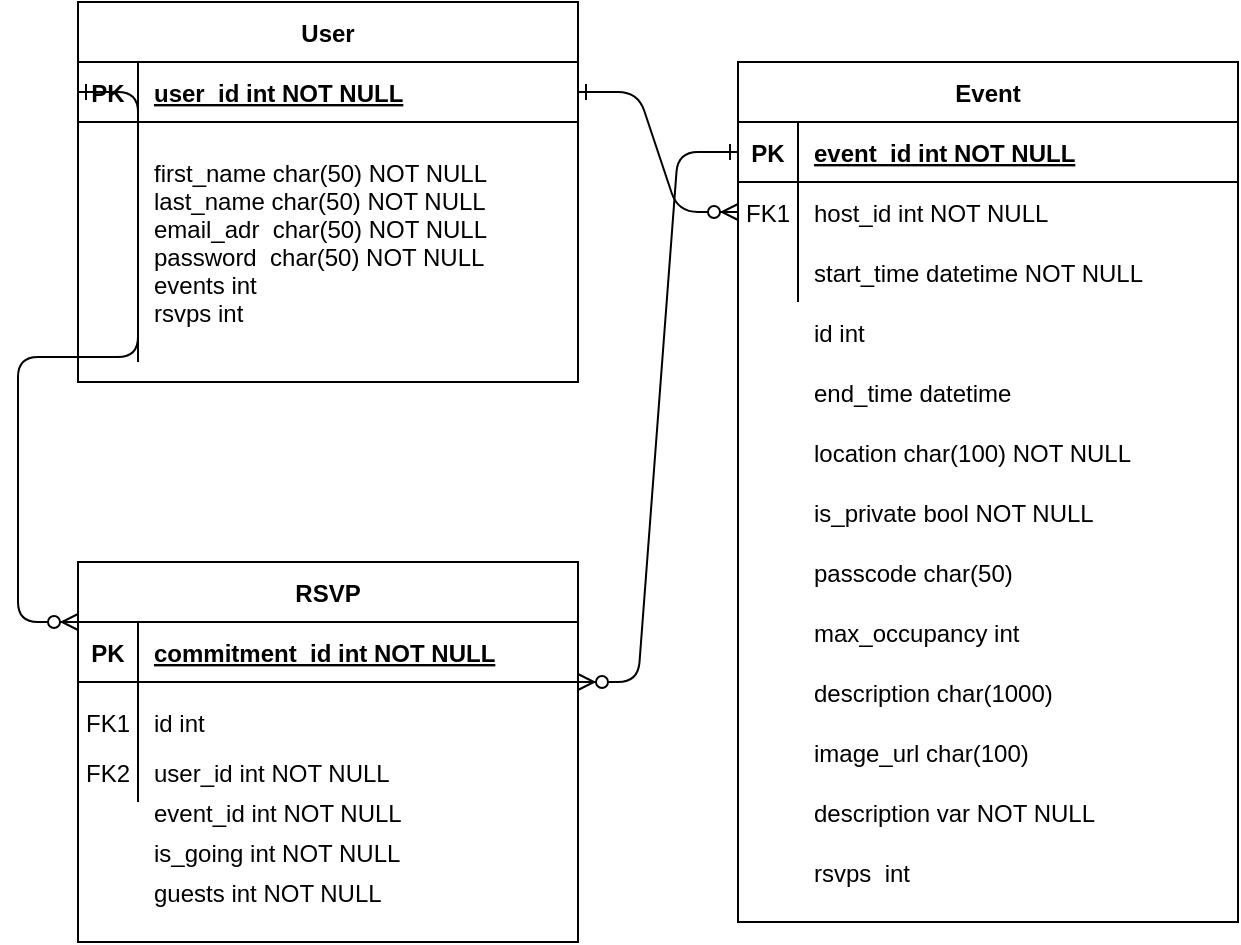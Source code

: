<?xml version="1.0" encoding="UTF-8"?>
<mxfile version="14.6.6" type="device"><diagram id="Cgv8RIEXXukTsyZFJAj4" name="Page-1"><mxGraphModel dx="744" dy="792" grid="1" gridSize="10" guides="1" tooltips="1" connect="1" arrows="1" fold="1" page="1" pageScale="1" pageWidth="850" pageHeight="1100" math="0" shadow="0"><root><mxCell id="0"/><mxCell id="1" parent="0"/><mxCell id="fA5prRzX463CcN-DM-n_-1" value="" style="edgeStyle=entityRelationEdgeStyle;endArrow=ERzeroToMany;startArrow=ERone;endFill=1;startFill=0;" edge="1" parent="1" source="fA5prRzX463CcN-DM-n_-13" target="fA5prRzX463CcN-DM-n_-6"><mxGeometry width="100" height="100" relative="1" as="geometry"><mxPoint x="300" y="670" as="sourcePoint"/><mxPoint x="400" y="570" as="targetPoint"/></mxGeometry></mxCell><mxCell id="fA5prRzX463CcN-DM-n_-2" value="Event" style="shape=table;startSize=30;container=1;collapsible=1;childLayout=tableLayout;fixedRows=1;rowLines=0;fontStyle=1;align=center;resizeLast=1;" vertex="1" parent="1"><mxGeometry x="410" y="50" width="250" height="430" as="geometry"/></mxCell><mxCell id="fA5prRzX463CcN-DM-n_-3" value="" style="shape=partialRectangle;collapsible=0;dropTarget=0;pointerEvents=0;fillColor=none;points=[[0,0.5],[1,0.5]];portConstraint=eastwest;top=0;left=0;right=0;bottom=1;" vertex="1" parent="fA5prRzX463CcN-DM-n_-2"><mxGeometry y="30" width="250" height="30" as="geometry"/></mxCell><mxCell id="fA5prRzX463CcN-DM-n_-4" value="PK" style="shape=partialRectangle;overflow=hidden;connectable=0;fillColor=none;top=0;left=0;bottom=0;right=0;fontStyle=1;" vertex="1" parent="fA5prRzX463CcN-DM-n_-3"><mxGeometry width="30" height="30" as="geometry"/></mxCell><mxCell id="fA5prRzX463CcN-DM-n_-5" value="event_id int NOT NULL " style="shape=partialRectangle;overflow=hidden;connectable=0;fillColor=none;top=0;left=0;bottom=0;right=0;align=left;spacingLeft=6;fontStyle=5;" vertex="1" parent="fA5prRzX463CcN-DM-n_-3"><mxGeometry x="30" width="220" height="30" as="geometry"/></mxCell><mxCell id="fA5prRzX463CcN-DM-n_-6" value="" style="shape=partialRectangle;collapsible=0;dropTarget=0;pointerEvents=0;fillColor=none;points=[[0,0.5],[1,0.5]];portConstraint=eastwest;top=0;left=0;right=0;bottom=0;" vertex="1" parent="fA5prRzX463CcN-DM-n_-2"><mxGeometry y="60" width="250" height="30" as="geometry"/></mxCell><mxCell id="fA5prRzX463CcN-DM-n_-7" value="FK1" style="shape=partialRectangle;overflow=hidden;connectable=0;fillColor=none;top=0;left=0;bottom=0;right=0;" vertex="1" parent="fA5prRzX463CcN-DM-n_-6"><mxGeometry width="30" height="30" as="geometry"/></mxCell><mxCell id="fA5prRzX463CcN-DM-n_-8" value="host_id int NOT NULL" style="shape=partialRectangle;overflow=hidden;connectable=0;fillColor=none;top=0;left=0;bottom=0;right=0;align=left;spacingLeft=6;" vertex="1" parent="fA5prRzX463CcN-DM-n_-6"><mxGeometry x="30" width="220" height="30" as="geometry"/></mxCell><mxCell id="fA5prRzX463CcN-DM-n_-9" value="" style="shape=partialRectangle;collapsible=0;dropTarget=0;pointerEvents=0;fillColor=none;points=[[0,0.5],[1,0.5]];portConstraint=eastwest;top=0;left=0;right=0;bottom=0;" vertex="1" parent="fA5prRzX463CcN-DM-n_-2"><mxGeometry y="90" width="250" height="30" as="geometry"/></mxCell><mxCell id="fA5prRzX463CcN-DM-n_-10" value="" style="shape=partialRectangle;overflow=hidden;connectable=0;fillColor=none;top=0;left=0;bottom=0;right=0;" vertex="1" parent="fA5prRzX463CcN-DM-n_-9"><mxGeometry width="30" height="30" as="geometry"/></mxCell><mxCell id="fA5prRzX463CcN-DM-n_-11" value="start_time datetime NOT NULL" style="shape=partialRectangle;overflow=hidden;connectable=0;fillColor=none;top=0;left=0;bottom=0;right=0;align=left;spacingLeft=6;" vertex="1" parent="fA5prRzX463CcN-DM-n_-9"><mxGeometry x="30" width="220" height="30" as="geometry"/></mxCell><mxCell id="fA5prRzX463CcN-DM-n_-12" value="User" style="shape=table;startSize=30;container=1;collapsible=1;childLayout=tableLayout;fixedRows=1;rowLines=0;fontStyle=1;align=center;resizeLast=1;" vertex="1" parent="1"><mxGeometry x="80" y="20" width="250" height="190" as="geometry"/></mxCell><mxCell id="fA5prRzX463CcN-DM-n_-13" value="" style="shape=partialRectangle;collapsible=0;dropTarget=0;pointerEvents=0;fillColor=none;points=[[0,0.5],[1,0.5]];portConstraint=eastwest;top=0;left=0;right=0;bottom=1;" vertex="1" parent="fA5prRzX463CcN-DM-n_-12"><mxGeometry y="30" width="250" height="30" as="geometry"/></mxCell><mxCell id="fA5prRzX463CcN-DM-n_-14" value="PK" style="shape=partialRectangle;overflow=hidden;connectable=0;fillColor=none;top=0;left=0;bottom=0;right=0;fontStyle=1;" vertex="1" parent="fA5prRzX463CcN-DM-n_-13"><mxGeometry width="30" height="30" as="geometry"/></mxCell><mxCell id="fA5prRzX463CcN-DM-n_-15" value="user_id int NOT NULL " style="shape=partialRectangle;overflow=hidden;connectable=0;fillColor=none;top=0;left=0;bottom=0;right=0;align=left;spacingLeft=6;fontStyle=5;" vertex="1" parent="fA5prRzX463CcN-DM-n_-13"><mxGeometry x="30" width="220" height="30" as="geometry"/></mxCell><mxCell id="fA5prRzX463CcN-DM-n_-16" value="" style="shape=partialRectangle;collapsible=0;dropTarget=0;pointerEvents=0;fillColor=none;points=[[0,0.5],[1,0.5]];portConstraint=eastwest;top=0;left=0;right=0;bottom=0;" vertex="1" parent="fA5prRzX463CcN-DM-n_-12"><mxGeometry y="60" width="250" height="120" as="geometry"/></mxCell><mxCell id="fA5prRzX463CcN-DM-n_-17" value="" style="shape=partialRectangle;overflow=hidden;connectable=0;fillColor=none;top=0;left=0;bottom=0;right=0;" vertex="1" parent="fA5prRzX463CcN-DM-n_-16"><mxGeometry width="30" height="120" as="geometry"/></mxCell><mxCell id="fA5prRzX463CcN-DM-n_-18" value="first_name char(50) NOT NULL&#10;last_name char(50) NOT NULL&#10;email_adr  char(50) NOT NULL&#10;password  char(50) NOT NULL&#10;events int&#10;rsvps int" style="shape=partialRectangle;overflow=hidden;connectable=0;fillColor=none;top=0;left=0;bottom=0;right=0;align=left;spacingLeft=6;" vertex="1" parent="fA5prRzX463CcN-DM-n_-16"><mxGeometry x="30" width="220" height="120" as="geometry"/></mxCell><mxCell id="fA5prRzX463CcN-DM-n_-19" value="" style="shape=partialRectangle;collapsible=0;dropTarget=0;pointerEvents=0;fillColor=none;points=[[0,0.5],[1,0.5]];portConstraint=eastwest;top=0;left=0;right=0;bottom=0;" vertex="1" parent="1"><mxGeometry x="410" y="200" width="250" height="30" as="geometry"/></mxCell><mxCell id="fA5prRzX463CcN-DM-n_-20" value="" style="shape=partialRectangle;overflow=hidden;connectable=0;fillColor=none;top=0;left=0;bottom=0;right=0;" vertex="1" parent="fA5prRzX463CcN-DM-n_-19"><mxGeometry width="30" height="30" as="geometry"/></mxCell><mxCell id="fA5prRzX463CcN-DM-n_-21" value="end_time datetime" style="shape=partialRectangle;overflow=hidden;connectable=0;fillColor=none;top=0;left=0;bottom=0;right=0;align=left;spacingLeft=6;" vertex="1" parent="fA5prRzX463CcN-DM-n_-19"><mxGeometry x="30" width="220" height="30" as="geometry"/></mxCell><mxCell id="fA5prRzX463CcN-DM-n_-22" value="" style="shape=partialRectangle;collapsible=0;dropTarget=0;pointerEvents=0;fillColor=none;points=[[0,0.5],[1,0.5]];portConstraint=eastwest;top=0;left=0;right=0;bottom=0;" vertex="1" parent="1"><mxGeometry x="410" y="230" width="250" height="30" as="geometry"/></mxCell><mxCell id="fA5prRzX463CcN-DM-n_-23" value="" style="shape=partialRectangle;overflow=hidden;connectable=0;fillColor=none;top=0;left=0;bottom=0;right=0;" vertex="1" parent="fA5prRzX463CcN-DM-n_-22"><mxGeometry width="30" height="30" as="geometry"/></mxCell><mxCell id="fA5prRzX463CcN-DM-n_-24" value="location char(100) NOT NULL" style="shape=partialRectangle;overflow=hidden;connectable=0;fillColor=none;top=0;left=0;bottom=0;right=0;align=left;spacingLeft=6;" vertex="1" parent="fA5prRzX463CcN-DM-n_-22"><mxGeometry x="30" width="220" height="30" as="geometry"/></mxCell><mxCell id="fA5prRzX463CcN-DM-n_-25" value="" style="shape=partialRectangle;collapsible=0;dropTarget=0;pointerEvents=0;fillColor=none;points=[[0,0.5],[1,0.5]];portConstraint=eastwest;top=0;left=0;right=0;bottom=0;" vertex="1" parent="1"><mxGeometry x="410" y="260" width="250" height="30" as="geometry"/></mxCell><mxCell id="fA5prRzX463CcN-DM-n_-26" value="" style="shape=partialRectangle;overflow=hidden;connectable=0;fillColor=none;top=0;left=0;bottom=0;right=0;" vertex="1" parent="fA5prRzX463CcN-DM-n_-25"><mxGeometry width="30" height="30" as="geometry"/></mxCell><mxCell id="fA5prRzX463CcN-DM-n_-27" value="is_private bool NOT NULL" style="shape=partialRectangle;overflow=hidden;connectable=0;fillColor=none;top=0;left=0;bottom=0;right=0;align=left;spacingLeft=6;" vertex="1" parent="fA5prRzX463CcN-DM-n_-25"><mxGeometry x="30" width="220" height="30" as="geometry"/></mxCell><mxCell id="fA5prRzX463CcN-DM-n_-28" value="" style="shape=partialRectangle;collapsible=0;dropTarget=0;pointerEvents=0;fillColor=none;points=[[0,0.5],[1,0.5]];portConstraint=eastwest;top=0;left=0;right=0;bottom=0;" vertex="1" parent="1"><mxGeometry x="410" y="290" width="250" height="30" as="geometry"/></mxCell><mxCell id="fA5prRzX463CcN-DM-n_-29" value="" style="shape=partialRectangle;overflow=hidden;connectable=0;fillColor=none;top=0;left=0;bottom=0;right=0;" vertex="1" parent="fA5prRzX463CcN-DM-n_-28"><mxGeometry width="30" height="30" as="geometry"/></mxCell><mxCell id="fA5prRzX463CcN-DM-n_-30" value="passcode char(50) " style="shape=partialRectangle;overflow=hidden;connectable=0;fillColor=none;top=0;left=0;bottom=0;right=0;align=left;spacingLeft=6;" vertex="1" parent="fA5prRzX463CcN-DM-n_-28"><mxGeometry x="30" width="220" height="30" as="geometry"/></mxCell><mxCell id="fA5prRzX463CcN-DM-n_-31" value="max_occupancy int" style="shape=partialRectangle;overflow=hidden;connectable=0;fillColor=none;top=0;left=0;bottom=0;right=0;align=left;spacingLeft=6;" vertex="1" parent="1"><mxGeometry x="440" y="320" width="220" height="30" as="geometry"/></mxCell><mxCell id="fA5prRzX463CcN-DM-n_-32" value="description char(1000)" style="shape=partialRectangle;overflow=hidden;connectable=0;fillColor=none;top=0;left=0;bottom=0;right=0;align=left;spacingLeft=6;" vertex="1" parent="1"><mxGeometry x="440" y="350" width="220" height="30" as="geometry"/></mxCell><mxCell id="fA5prRzX463CcN-DM-n_-33" value="image_url char(100)" style="shape=partialRectangle;overflow=hidden;connectable=0;fillColor=none;top=0;left=0;bottom=0;right=0;align=left;spacingLeft=6;" vertex="1" parent="1"><mxGeometry x="440" y="380" width="220" height="30" as="geometry"/></mxCell><mxCell id="fA5prRzX463CcN-DM-n_-34" value="RSVP" style="shape=table;startSize=30;container=1;collapsible=1;childLayout=tableLayout;fixedRows=1;rowLines=0;fontStyle=1;align=center;resizeLast=1;" vertex="1" parent="1"><mxGeometry x="80" y="300" width="250" height="190" as="geometry"/></mxCell><mxCell id="fA5prRzX463CcN-DM-n_-35" value="" style="shape=partialRectangle;collapsible=0;dropTarget=0;pointerEvents=0;fillColor=none;points=[[0,0.5],[1,0.5]];portConstraint=eastwest;top=0;left=0;right=0;bottom=1;" vertex="1" parent="fA5prRzX463CcN-DM-n_-34"><mxGeometry y="30" width="250" height="30" as="geometry"/></mxCell><mxCell id="fA5prRzX463CcN-DM-n_-36" value="PK" style="shape=partialRectangle;overflow=hidden;connectable=0;fillColor=none;top=0;left=0;bottom=0;right=0;fontStyle=1;" vertex="1" parent="fA5prRzX463CcN-DM-n_-35"><mxGeometry width="30" height="30" as="geometry"/></mxCell><mxCell id="fA5prRzX463CcN-DM-n_-37" value="commitment_id int NOT NULL " style="shape=partialRectangle;overflow=hidden;connectable=0;fillColor=none;top=0;left=0;bottom=0;right=0;align=left;spacingLeft=6;fontStyle=5;" vertex="1" parent="fA5prRzX463CcN-DM-n_-35"><mxGeometry x="30" width="220" height="30" as="geometry"/></mxCell><mxCell id="fA5prRzX463CcN-DM-n_-38" value="" style="shape=partialRectangle;collapsible=0;dropTarget=0;pointerEvents=0;fillColor=none;points=[[0,0.5],[1,0.5]];portConstraint=eastwest;top=0;left=0;right=0;bottom=0;" vertex="1" parent="fA5prRzX463CcN-DM-n_-34"><mxGeometry y="60" width="250" height="60" as="geometry"/></mxCell><mxCell id="fA5prRzX463CcN-DM-n_-39" value="" style="shape=partialRectangle;overflow=hidden;connectable=0;fillColor=none;top=0;left=0;bottom=0;right=0;" vertex="1" parent="fA5prRzX463CcN-DM-n_-38"><mxGeometry width="30" height="60" as="geometry"/></mxCell><mxCell id="fA5prRzX463CcN-DM-n_-40" value="" style="shape=partialRectangle;overflow=hidden;connectable=0;fillColor=none;top=0;left=0;bottom=0;right=0;align=left;spacingLeft=6;" vertex="1" parent="fA5prRzX463CcN-DM-n_-38"><mxGeometry x="30" width="220" height="60" as="geometry"/></mxCell><mxCell id="fA5prRzX463CcN-DM-n_-41" value="FK1" style="shape=partialRectangle;overflow=hidden;connectable=0;fillColor=none;top=0;left=0;bottom=0;right=0;" vertex="1" parent="1"><mxGeometry x="80" y="365" width="30" height="30" as="geometry"/></mxCell><mxCell id="fA5prRzX463CcN-DM-n_-42" value="user_id int NOT NULL" style="shape=partialRectangle;overflow=hidden;connectable=0;fillColor=none;top=0;left=0;bottom=0;right=0;align=left;spacingLeft=6;" vertex="1" parent="1"><mxGeometry x="110" y="390" width="220" height="30" as="geometry"/></mxCell><mxCell id="fA5prRzX463CcN-DM-n_-43" value="FK2" style="shape=partialRectangle;overflow=hidden;connectable=0;fillColor=none;top=0;left=0;bottom=0;right=0;" vertex="1" parent="1"><mxGeometry x="80" y="390" width="30" height="30" as="geometry"/></mxCell><mxCell id="fA5prRzX463CcN-DM-n_-44" value="event_id int NOT NULL" style="shape=partialRectangle;overflow=hidden;connectable=0;fillColor=none;top=0;left=0;bottom=0;right=0;align=left;spacingLeft=6;" vertex="1" parent="1"><mxGeometry x="110" y="410" width="220" height="30" as="geometry"/></mxCell><mxCell id="fA5prRzX463CcN-DM-n_-45" value="" style="shape=partialRectangle;overflow=hidden;connectable=0;fillColor=none;top=0;left=0;bottom=0;right=0;align=left;spacingLeft=6;" vertex="1" parent="1"><mxGeometry x="110" y="430" width="220" height="30" as="geometry"/></mxCell><mxCell id="fA5prRzX463CcN-DM-n_-46" value="" style="edgeStyle=entityRelationEdgeStyle;endArrow=ERone;startArrow=ERzeroToMany;endFill=0;startFill=1;entryX=0;entryY=0.5;entryDx=0;entryDy=0;" edge="1" parent="1" target="fA5prRzX463CcN-DM-n_-3"><mxGeometry width="100" height="100" relative="1" as="geometry"><mxPoint x="330" y="360" as="sourcePoint"/><mxPoint x="380" y="390" as="targetPoint"/></mxGeometry></mxCell><mxCell id="fA5prRzX463CcN-DM-n_-47" value="" style="edgeStyle=entityRelationEdgeStyle;endArrow=ERzeroToMany;startArrow=ERone;endFill=1;startFill=0;exitX=0;exitY=0.5;exitDx=0;exitDy=0;rounded=1;" edge="1" parent="1" source="fA5prRzX463CcN-DM-n_-13"><mxGeometry width="100" height="100" relative="1" as="geometry"><mxPoint y="330" as="sourcePoint"/><mxPoint x="80" y="330" as="targetPoint"/></mxGeometry></mxCell><mxCell id="fA5prRzX463CcN-DM-n_-49" value="id int" style="shape=partialRectangle;overflow=hidden;connectable=0;fillColor=none;top=0;left=0;bottom=0;right=0;align=left;spacingLeft=6;" vertex="1" parent="1"><mxGeometry x="440" y="170" width="220" height="30" as="geometry"/></mxCell><mxCell id="fA5prRzX463CcN-DM-n_-50" value="description var NOT NULL" style="shape=partialRectangle;overflow=hidden;connectable=0;fillColor=none;top=0;left=0;bottom=0;right=0;align=left;spacingLeft=6;" vertex="1" parent="1"><mxGeometry x="440" y="410" width="220" height="30" as="geometry"/></mxCell><mxCell id="fA5prRzX463CcN-DM-n_-51" value="rsvps  int" style="shape=partialRectangle;overflow=hidden;connectable=0;fillColor=none;top=0;left=0;bottom=0;right=0;align=left;spacingLeft=6;" vertex="1" parent="1"><mxGeometry x="440" y="440" width="220" height="30" as="geometry"/></mxCell><mxCell id="fA5prRzX463CcN-DM-n_-52" value="is_going int NOT NULL" style="shape=partialRectangle;overflow=hidden;connectable=0;fillColor=none;top=0;left=0;bottom=0;right=0;align=left;spacingLeft=6;" vertex="1" parent="1"><mxGeometry x="110" y="430" width="220" height="30" as="geometry"/></mxCell><mxCell id="fA5prRzX463CcN-DM-n_-53" value="id int " style="shape=partialRectangle;overflow=hidden;connectable=0;fillColor=none;top=0;left=0;bottom=0;right=0;align=left;spacingLeft=6;" vertex="1" parent="1"><mxGeometry x="110" y="365" width="220" height="30" as="geometry"/></mxCell><mxCell id="fA5prRzX463CcN-DM-n_-54" value="guests int NOT NULL" style="shape=partialRectangle;overflow=hidden;connectable=0;fillColor=none;top=0;left=0;bottom=0;right=0;align=left;spacingLeft=6;" vertex="1" parent="1"><mxGeometry x="110" y="450" width="220" height="30" as="geometry"/></mxCell></root></mxGraphModel></diagram></mxfile>
